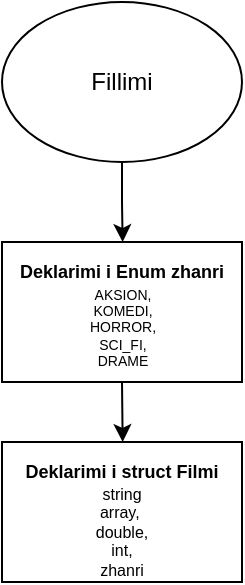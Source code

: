 <mxfile version="26.0.12">
  <diagram name="Page-1" id="ZV_OqSpvl_2gobvDDA9a">
    <mxGraphModel dx="704" dy="1474" grid="1" gridSize="10" guides="1" tooltips="1" connect="1" arrows="1" fold="1" page="1" pageScale="1" pageWidth="850" pageHeight="1100" math="0" shadow="0">
      <root>
        <mxCell id="0" />
        <mxCell id="1" parent="0" />
        <mxCell id="1rOna_vOdzG1UsrrnAtX-18" style="edgeStyle=orthogonalEdgeStyle;rounded=0;orthogonalLoop=1;jettySize=auto;html=1;exitX=0.5;exitY=1;exitDx=0;exitDy=0;" edge="1" parent="1" source="1rOna_vOdzG1UsrrnAtX-1">
          <mxGeometry relative="1" as="geometry">
            <mxPoint x="400.316" y="-960" as="targetPoint" />
          </mxGeometry>
        </mxCell>
        <mxCell id="1rOna_vOdzG1UsrrnAtX-1" value="" style="ellipse;whiteSpace=wrap;html=1;" vertex="1" parent="1">
          <mxGeometry x="340" y="-1080" width="120" height="80" as="geometry" />
        </mxCell>
        <mxCell id="1rOna_vOdzG1UsrrnAtX-2" value="Fillimi" style="text;strokeColor=none;align=center;fillColor=none;html=1;verticalAlign=middle;whiteSpace=wrap;rounded=0;" vertex="1" parent="1">
          <mxGeometry x="370" y="-1055" width="60" height="30" as="geometry" />
        </mxCell>
        <mxCell id="1rOna_vOdzG1UsrrnAtX-21" style="edgeStyle=orthogonalEdgeStyle;rounded=0;orthogonalLoop=1;jettySize=auto;html=1;exitX=0.5;exitY=1;exitDx=0;exitDy=0;" edge="1" parent="1" source="1rOna_vOdzG1UsrrnAtX-4">
          <mxGeometry relative="1" as="geometry">
            <mxPoint x="400.333" y="-860" as="targetPoint" />
          </mxGeometry>
        </mxCell>
        <mxCell id="1rOna_vOdzG1UsrrnAtX-4" value="" style="rounded=0;whiteSpace=wrap;html=1;" vertex="1" parent="1">
          <mxGeometry x="340" y="-960" width="120" height="70" as="geometry" />
        </mxCell>
        <mxCell id="1rOna_vOdzG1UsrrnAtX-8" value="AKSION, KOMEDI, HORROR,&lt;div&gt;SCI_FI, DRAME&lt;/div&gt;" style="text;strokeColor=none;align=center;fillColor=none;html=1;verticalAlign=middle;whiteSpace=wrap;rounded=0;fontSize=7;" vertex="1" parent="1">
          <mxGeometry x="377.5" y="-940" width="45" height="45" as="geometry" />
        </mxCell>
        <mxCell id="1rOna_vOdzG1UsrrnAtX-12" value="" style="rounded=0;whiteSpace=wrap;html=1;" vertex="1" parent="1">
          <mxGeometry x="340" y="-860" width="120" height="70" as="geometry" />
        </mxCell>
        <mxCell id="1rOna_vOdzG1UsrrnAtX-16" value="Deklarimi i Enum zhanri" style="text;strokeColor=none;align=center;fillColor=none;html=1;verticalAlign=middle;whiteSpace=wrap;rounded=0;fontSize=9;fontStyle=1" vertex="1" parent="1">
          <mxGeometry x="340" y="-960" width="120" height="30" as="geometry" />
        </mxCell>
        <mxCell id="1rOna_vOdzG1UsrrnAtX-17" value="Deklarimi &lt;span class=&quot;hljs-selector-tag&quot;&gt;i&lt;/span&gt; struct Filmi" style="text;strokeColor=none;align=center;fillColor=none;html=1;verticalAlign=middle;whiteSpace=wrap;rounded=0;fontSize=9;fontStyle=1" vertex="1" parent="1">
          <mxGeometry x="340" y="-860" width="120" height="30" as="geometry" />
        </mxCell>
        <mxCell id="1rOna_vOdzG1UsrrnAtX-22" value="string&lt;div&gt;array,&amp;nbsp;&lt;/div&gt;&lt;div&gt;double,&lt;/div&gt;&lt;div&gt;int,&lt;/div&gt;&lt;div&gt;zhanri&lt;/div&gt;" style="text;strokeColor=none;align=center;fillColor=none;html=1;verticalAlign=middle;whiteSpace=wrap;rounded=0;fontSize=8;" vertex="1" parent="1">
          <mxGeometry x="370" y="-830" width="60" height="30" as="geometry" />
        </mxCell>
      </root>
    </mxGraphModel>
  </diagram>
</mxfile>
